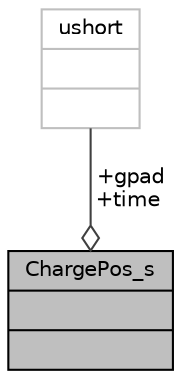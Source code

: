 digraph "ChargePos_s"
{
 // INTERACTIVE_SVG=YES
  bgcolor="transparent";
  edge [fontname="Helvetica",fontsize="10",labelfontname="Helvetica",labelfontsize="10"];
  node [fontname="Helvetica",fontsize="10",shape=record];
  Node1 [label="{ChargePos_s\n||}",height=0.2,width=0.4,color="black", fillcolor="grey75", style="filled", fontcolor="black"];
  Node2 -> Node1 [color="grey25",fontsize="10",style="solid",label=" +gpad\n+time" ,arrowhead="odiamond",fontname="Helvetica"];
  Node2 [label="{ushort\n||}",height=0.2,width=0.4,color="grey75"];
}
